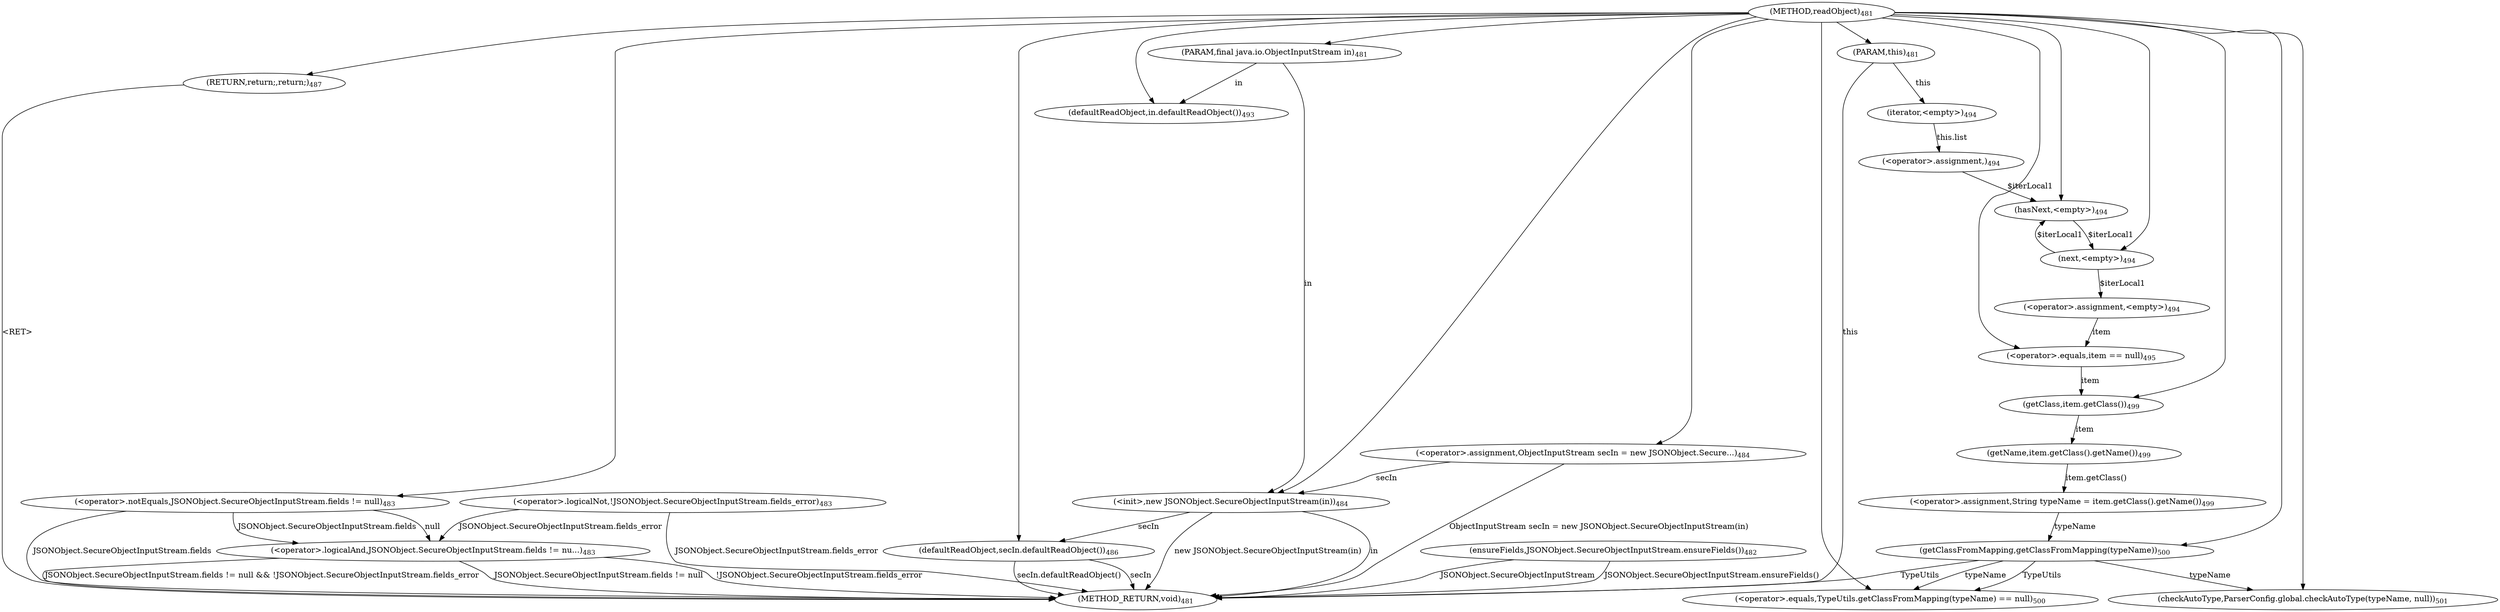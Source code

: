 digraph "readObject" {  
"1394" [label = <(METHOD,readObject)<SUB>481</SUB>> ]
"1477" [label = <(METHOD_RETURN,void)<SUB>481</SUB>> ]
"1395" [label = <(PARAM,this)<SUB>481</SUB>> ]
"1396" [label = <(PARAM,final java.io.ObjectInputStream in)<SUB>481</SUB>> ]
"1398" [label = <(ensureFields,JSONObject.SecureObjectInputStream.ensureFields())<SUB>482</SUB>> ]
"1432" [label = <(defaultReadObject,in.defaultReadObject())<SUB>493</SUB>> ]
"1435" [label = <(&lt;operator&gt;.assignment,)<SUB>494</SUB>> ]
"1398" [label = <(ensureFields,JSONObject.SecureObjectInputStream.ensureFields())<SUB>482</SUB>> ]
"1403" [label = <(&lt;operator&gt;.logicalAnd,JSONObject.SecureObjectInputStream.fields != nu...)<SUB>483</SUB>> ]
"1432" [label = <(defaultReadObject,in.defaultReadObject())<SUB>493</SUB>> ]
"1435" [label = <(&lt;operator&gt;.assignment,)<SUB>494</SUB>> ]
"1435" [label = <(&lt;operator&gt;.assignment,)<SUB>494</SUB>> ]
"1442" [label = <(hasNext,&lt;empty&gt;)<SUB>494</SUB>> ]
"1403" [label = <(&lt;operator&gt;.logicalAnd,JSONObject.SecureObjectInputStream.fields != nu...)<SUB>483</SUB>> ]
"1403" [label = <(&lt;operator&gt;.logicalAnd,JSONObject.SecureObjectInputStream.fields != nu...)<SUB>483</SUB>> ]
"1419" [label = <(&lt;operator&gt;.assignment,ObjectInputStream secIn = new JSONObject.Secure...)<SUB>484</SUB>> ]
"1422" [label = <(&lt;init&gt;,new JSONObject.SecureObjectInputStream(in))<SUB>484</SUB>> ]
"1437" [label = <(iterator,&lt;empty&gt;)<SUB>494</SUB>> ]
"1442" [label = <(hasNext,&lt;empty&gt;)<SUB>494</SUB>> ]
"1446" [label = <(&lt;operator&gt;.assignment,&lt;empty&gt;)<SUB>494</SUB>> ]
"1457" [label = <(&lt;operator&gt;.assignment,String typeName = item.getClass().getName())<SUB>499</SUB>> ]
"1404" [label = <(&lt;operator&gt;.notEquals,JSONObject.SecureObjectInputStream.fields != null)<SUB>483</SUB>> ]
"1404" [label = <(&lt;operator&gt;.notEquals,JSONObject.SecureObjectInputStream.fields != null)<SUB>483</SUB>> ]
"1411" [label = <(&lt;operator&gt;.logicalNot,!JSONObject.SecureObjectInputStream.fields_error)<SUB>483</SUB>> ]
"1419" [label = <(&lt;operator&gt;.assignment,ObjectInputStream secIn = new JSONObject.Secure...)<SUB>484</SUB>> ]
"1419" [label = <(&lt;operator&gt;.assignment,ObjectInputStream secIn = new JSONObject.Secure...)<SUB>484</SUB>> ]
"1422" [label = <(&lt;init&gt;,new JSONObject.SecureObjectInputStream(in))<SUB>484</SUB>> ]
"1422" [label = <(&lt;init&gt;,new JSONObject.SecureObjectInputStream(in))<SUB>484</SUB>> ]
"1446" [label = <(&lt;operator&gt;.assignment,&lt;empty&gt;)<SUB>494</SUB>> ]
"1446" [label = <(&lt;operator&gt;.assignment,&lt;empty&gt;)<SUB>494</SUB>> ]
"1451" [label = <(&lt;operator&gt;.equals,item == null)<SUB>495</SUB>> ]
"1457" [label = <(&lt;operator&gt;.assignment,String typeName = item.getClass().getName())<SUB>499</SUB>> ]
"1457" [label = <(&lt;operator&gt;.assignment,String typeName = item.getClass().getName())<SUB>499</SUB>> ]
"1463" [label = <(&lt;operator&gt;.equals,TypeUtils.getClassFromMapping(typeName) == null)<SUB>500</SUB>> ]
"1427" [label = <(defaultReadObject,secIn.defaultReadObject())<SUB>486</SUB>> ]
"1429" [label = <(RETURN,return;,return;)<SUB>487</SUB>> ]
"1448" [label = <(next,&lt;empty&gt;)<SUB>494</SUB>> ]
"1451" [label = <(&lt;operator&gt;.equals,item == null)<SUB>495</SUB>> ]
"1451" [label = <(&lt;operator&gt;.equals,item == null)<SUB>495</SUB>> ]
"1459" [label = <(getName,item.getClass().getName())<SUB>499</SUB>> ]
"1463" [label = <(&lt;operator&gt;.equals,TypeUtils.getClassFromMapping(typeName) == null)<SUB>500</SUB>> ]
"1463" [label = <(&lt;operator&gt;.equals,TypeUtils.getClassFromMapping(typeName) == null)<SUB>500</SUB>> ]
"1469" [label = <(checkAutoType,ParserConfig.global.checkAutoType(typeName, null))<SUB>501</SUB>> ]
"1427" [label = <(defaultReadObject,secIn.defaultReadObject())<SUB>486</SUB>> ]
"1460" [label = <(getClass,item.getClass())<SUB>499</SUB>> ]
"1464" [label = <(getClassFromMapping,getClassFromMapping(typeName))<SUB>500</SUB>> ]
"1464" [label = <(getClassFromMapping,getClassFromMapping(typeName))<SUB>500</SUB>> ]
"1469" [label = <(checkAutoType,ParserConfig.global.checkAutoType(typeName, null))<SUB>501</SUB>> ]
"1469" [label = <(checkAutoType,ParserConfig.global.checkAutoType(typeName, null))<SUB>501</SUB>> ]
"1469" [label = <(checkAutoType,ParserConfig.global.checkAutoType(typeName, null))<SUB>501</SUB>> ]
  "1429" -> "1477"  [ label = "&lt;RET&gt;"] 
  "1395" -> "1477"  [ label = "this"] 
  "1398" -> "1477"  [ label = "JSONObject.SecureObjectInputStream"] 
  "1398" -> "1477"  [ label = "JSONObject.SecureObjectInputStream.ensureFields()"] 
  "1404" -> "1477"  [ label = "JSONObject.SecureObjectInputStream.fields"] 
  "1403" -> "1477"  [ label = "JSONObject.SecureObjectInputStream.fields != null"] 
  "1411" -> "1477"  [ label = "JSONObject.SecureObjectInputStream.fields_error"] 
  "1403" -> "1477"  [ label = "!JSONObject.SecureObjectInputStream.fields_error"] 
  "1403" -> "1477"  [ label = "JSONObject.SecureObjectInputStream.fields != null &amp;&amp; !JSONObject.SecureObjectInputStream.fields_error"] 
  "1419" -> "1477"  [ label = "ObjectInputStream secIn = new JSONObject.SecureObjectInputStream(in)"] 
  "1422" -> "1477"  [ label = "in"] 
  "1422" -> "1477"  [ label = "new JSONObject.SecureObjectInputStream(in)"] 
  "1427" -> "1477"  [ label = "secIn"] 
  "1427" -> "1477"  [ label = "secIn.defaultReadObject()"] 
  "1464" -> "1477"  [ label = "TypeUtils"] 
  "1394" -> "1395" 
  "1394" -> "1396" 
  "1437" -> "1435"  [ label = "this.list"] 
  "1396" -> "1432"  [ label = "in"] 
  "1394" -> "1432" 
  "1404" -> "1403"  [ label = "JSONObject.SecureObjectInputStream.fields"] 
  "1404" -> "1403"  [ label = "null"] 
  "1411" -> "1403"  [ label = "JSONObject.SecureObjectInputStream.fields_error"] 
  "1394" -> "1419" 
  "1395" -> "1437"  [ label = "this"] 
  "1435" -> "1442"  [ label = "$iterLocal1"] 
  "1448" -> "1442"  [ label = "$iterLocal1"] 
  "1394" -> "1442" 
  "1448" -> "1446"  [ label = "$iterLocal1"] 
  "1459" -> "1457"  [ label = "item.getClass()"] 
  "1394" -> "1404" 
  "1419" -> "1422"  [ label = "secIn"] 
  "1394" -> "1422" 
  "1396" -> "1422"  [ label = "in"] 
  "1394" -> "1429" 
  "1442" -> "1448"  [ label = "$iterLocal1"] 
  "1394" -> "1448" 
  "1446" -> "1451"  [ label = "item"] 
  "1394" -> "1451" 
  "1460" -> "1459"  [ label = "item"] 
  "1464" -> "1463"  [ label = "TypeUtils"] 
  "1464" -> "1463"  [ label = "typeName"] 
  "1394" -> "1463" 
  "1422" -> "1427"  [ label = "secIn"] 
  "1394" -> "1427" 
  "1451" -> "1460"  [ label = "item"] 
  "1394" -> "1460" 
  "1394" -> "1464" 
  "1457" -> "1464"  [ label = "typeName"] 
  "1464" -> "1469"  [ label = "typeName"] 
  "1394" -> "1469" 
}
